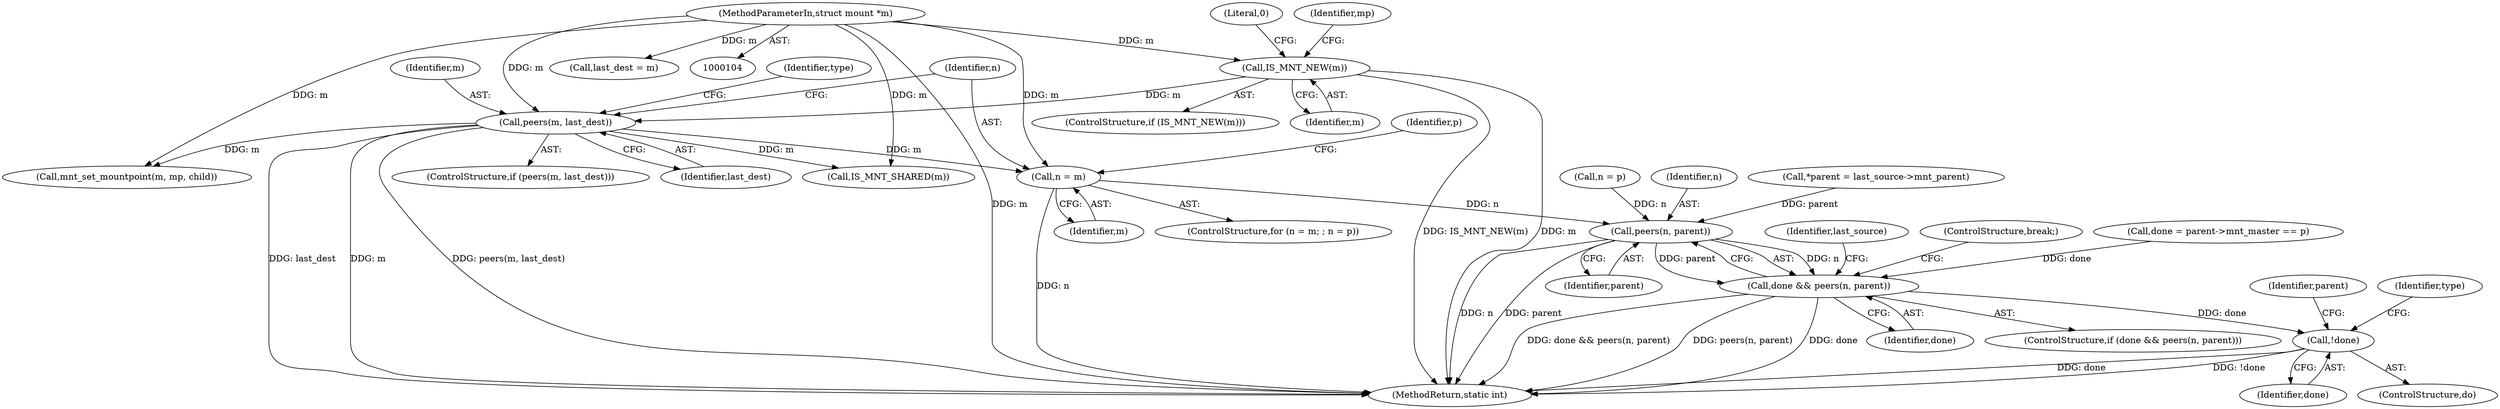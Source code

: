 digraph "0_linux_d29216842a85c7970c536108e093963f02714498_5@pointer" {
"1000141" [label="(Call,n = m)"];
"1000128" [label="(Call,peers(m, last_dest))"];
"1000110" [label="(Call,IS_MNT_NEW(m))"];
"1000105" [label="(MethodParameterIn,struct mount *m)"];
"1000184" [label="(Call,peers(n, parent))"];
"1000182" [label="(Call,done && peers(n, parent))"];
"1000193" [label="(Call,!done)"];
"1000238" [label="(Call,mnt_set_mountpoint(m, mp, child))"];
"1000161" [label="(ControlStructure,do)"];
"1000164" [label="(Call,*parent = last_source->mnt_parent)"];
"1000165" [label="(Identifier,parent)"];
"1000149" [label="(Identifier,p)"];
"1000105" [label="(MethodParameterIn,struct mount *m)"];
"1000183" [label="(Identifier,done)"];
"1000141" [label="(Call,n = m)"];
"1000193" [label="(Call,!done)"];
"1000182" [label="(Call,done && peers(n, parent))"];
"1000194" [label="(Identifier,done)"];
"1000127" [label="(ControlStructure,if (peers(m, last_dest)))"];
"1000144" [label="(Call,n = p)"];
"1000189" [label="(Identifier,last_source)"];
"1000181" [label="(ControlStructure,if (done && peers(n, parent)))"];
"1000277" [label="(MethodReturn,static int)"];
"1000129" [label="(Identifier,m)"];
"1000110" [label="(Call,IS_MNT_NEW(m))"];
"1000109" [label="(ControlStructure,if (IS_MNT_NEW(m)))"];
"1000187" [label="(ControlStructure,break;)"];
"1000199" [label="(Call,IS_MNT_SHARED(m))"];
"1000184" [label="(Call,peers(n, parent))"];
"1000113" [label="(Literal,0)"];
"1000142" [label="(Identifier,n)"];
"1000185" [label="(Identifier,n)"];
"1000130" [label="(Identifier,last_dest)"];
"1000242" [label="(Call,last_dest = m)"];
"1000140" [label="(ControlStructure,for (n = m; ; n = p))"];
"1000143" [label="(Identifier,m)"];
"1000133" [label="(Identifier,type)"];
"1000128" [label="(Call,peers(m, last_dest))"];
"1000111" [label="(Identifier,m)"];
"1000186" [label="(Identifier,parent)"];
"1000118" [label="(Identifier,mp)"];
"1000174" [label="(Call,done = parent->mnt_master == p)"];
"1000196" [label="(Identifier,type)"];
"1000141" -> "1000140"  [label="AST: "];
"1000141" -> "1000143"  [label="CFG: "];
"1000142" -> "1000141"  [label="AST: "];
"1000143" -> "1000141"  [label="AST: "];
"1000149" -> "1000141"  [label="CFG: "];
"1000141" -> "1000277"  [label="DDG: n"];
"1000128" -> "1000141"  [label="DDG: m"];
"1000105" -> "1000141"  [label="DDG: m"];
"1000141" -> "1000184"  [label="DDG: n"];
"1000128" -> "1000127"  [label="AST: "];
"1000128" -> "1000130"  [label="CFG: "];
"1000129" -> "1000128"  [label="AST: "];
"1000130" -> "1000128"  [label="AST: "];
"1000133" -> "1000128"  [label="CFG: "];
"1000142" -> "1000128"  [label="CFG: "];
"1000128" -> "1000277"  [label="DDG: last_dest"];
"1000128" -> "1000277"  [label="DDG: m"];
"1000128" -> "1000277"  [label="DDG: peers(m, last_dest)"];
"1000110" -> "1000128"  [label="DDG: m"];
"1000105" -> "1000128"  [label="DDG: m"];
"1000128" -> "1000199"  [label="DDG: m"];
"1000128" -> "1000238"  [label="DDG: m"];
"1000110" -> "1000109"  [label="AST: "];
"1000110" -> "1000111"  [label="CFG: "];
"1000111" -> "1000110"  [label="AST: "];
"1000113" -> "1000110"  [label="CFG: "];
"1000118" -> "1000110"  [label="CFG: "];
"1000110" -> "1000277"  [label="DDG: IS_MNT_NEW(m)"];
"1000110" -> "1000277"  [label="DDG: m"];
"1000105" -> "1000110"  [label="DDG: m"];
"1000105" -> "1000104"  [label="AST: "];
"1000105" -> "1000277"  [label="DDG: m"];
"1000105" -> "1000199"  [label="DDG: m"];
"1000105" -> "1000238"  [label="DDG: m"];
"1000105" -> "1000242"  [label="DDG: m"];
"1000184" -> "1000182"  [label="AST: "];
"1000184" -> "1000186"  [label="CFG: "];
"1000185" -> "1000184"  [label="AST: "];
"1000186" -> "1000184"  [label="AST: "];
"1000182" -> "1000184"  [label="CFG: "];
"1000184" -> "1000277"  [label="DDG: n"];
"1000184" -> "1000277"  [label="DDG: parent"];
"1000184" -> "1000182"  [label="DDG: n"];
"1000184" -> "1000182"  [label="DDG: parent"];
"1000144" -> "1000184"  [label="DDG: n"];
"1000164" -> "1000184"  [label="DDG: parent"];
"1000182" -> "1000181"  [label="AST: "];
"1000182" -> "1000183"  [label="CFG: "];
"1000183" -> "1000182"  [label="AST: "];
"1000187" -> "1000182"  [label="CFG: "];
"1000189" -> "1000182"  [label="CFG: "];
"1000182" -> "1000277"  [label="DDG: done && peers(n, parent)"];
"1000182" -> "1000277"  [label="DDG: peers(n, parent)"];
"1000182" -> "1000277"  [label="DDG: done"];
"1000174" -> "1000182"  [label="DDG: done"];
"1000182" -> "1000193"  [label="DDG: done"];
"1000193" -> "1000161"  [label="AST: "];
"1000193" -> "1000194"  [label="CFG: "];
"1000194" -> "1000193"  [label="AST: "];
"1000165" -> "1000193"  [label="CFG: "];
"1000196" -> "1000193"  [label="CFG: "];
"1000193" -> "1000277"  [label="DDG: done"];
"1000193" -> "1000277"  [label="DDG: !done"];
}
